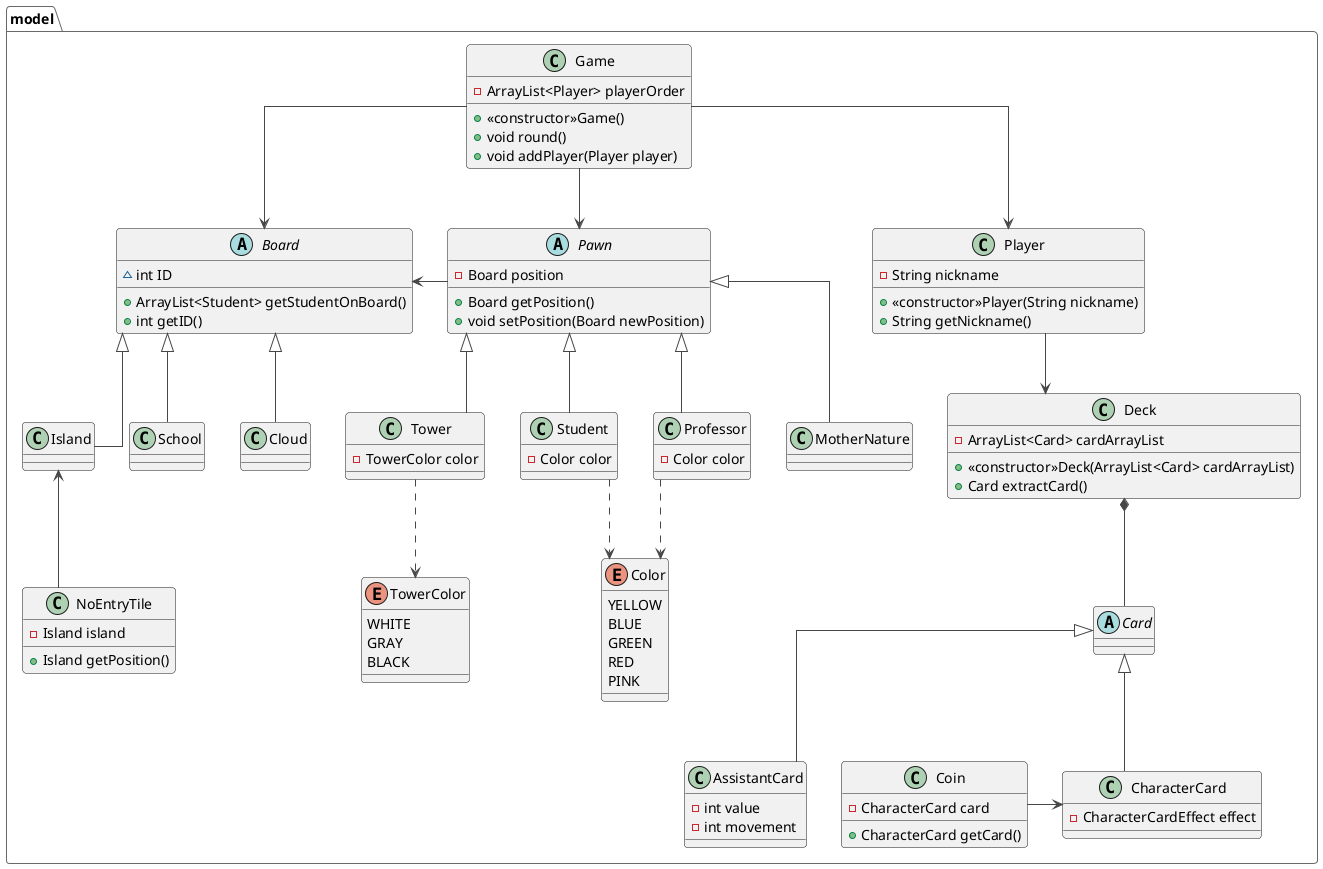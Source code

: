 @startuml initial_uml
!theme vibrant
skinparam Linetype polyline
skinparam Linetype ortho

package model <<Folder>> {
    enum Color {
        YELLOW
        BLUE
        GREEN
        RED
        PINK
    }

    enum TowerColor {
        WHITE
        GRAY
        BLACK
    }

    class Game {
        - ArrayList<Player> playerOrder
        + <<constructor>>Game()
        + void round()
        + void addPlayer(Player player)
    }

    abstract class Board {
        ~ int ID
        + ArrayList<Student> getStudentOnBoard()
        + int getID()
    }
    
    abstract class Pawn {
        - Board position
        + Board getPosition()
        + void setPosition(Board newPosition)
    }

    abstract class Card

    class Player {
        - String nickname
        + <<constructor>>Player(String nickname)
        + String getNickname()
    }

    class Island {
    
    }
    
    class School {
    
    }

    class Cloud {

    }

    class Professor {
        - Color color
    }

    class Student {
        - Color color
    }

    class Tower {
        - TowerColor color
    }

    class MotherNature

    class AssistantCard {
        - int value
        - int movement
    }

    class CharacterCard {
        - CharacterCardEffect effect
    }

    class Deck {
        - ArrayList<Card> cardArrayList
        + <<constructor>>Deck(ArrayList<Card> cardArrayList)
        + Card extractCard()
    }

    class Coin {
        - CharacterCard card
        + CharacterCard getCard()
    }

    class NoEntryTile {
        - Island island
        + Island getPosition()
    }

    NoEntryTile -UP-> Island
    Coin -RIGHT-> CharacterCard

    Card <|-DOWN- AssistantCard
    Card <|-- CharacterCard

    Board <|-DOWN- Island
    Board <|-DOWN- Cloud
    Board <|-DOWN- School
    Board <-RIGHT-- Pawn

    Pawn <|-- Professor
    Pawn <|-- Student
    Pawn <|-- Tower
    Pawn <|-- MotherNature

    Deck *-- Card
    Deck <-UP- Player

    Game --> Player
    Game --> Board
    Game --> Pawn
    
    Color <.UP. Professor
    Color <.UP. Student

    TowerColor <.UP. Tower
}

@enduml